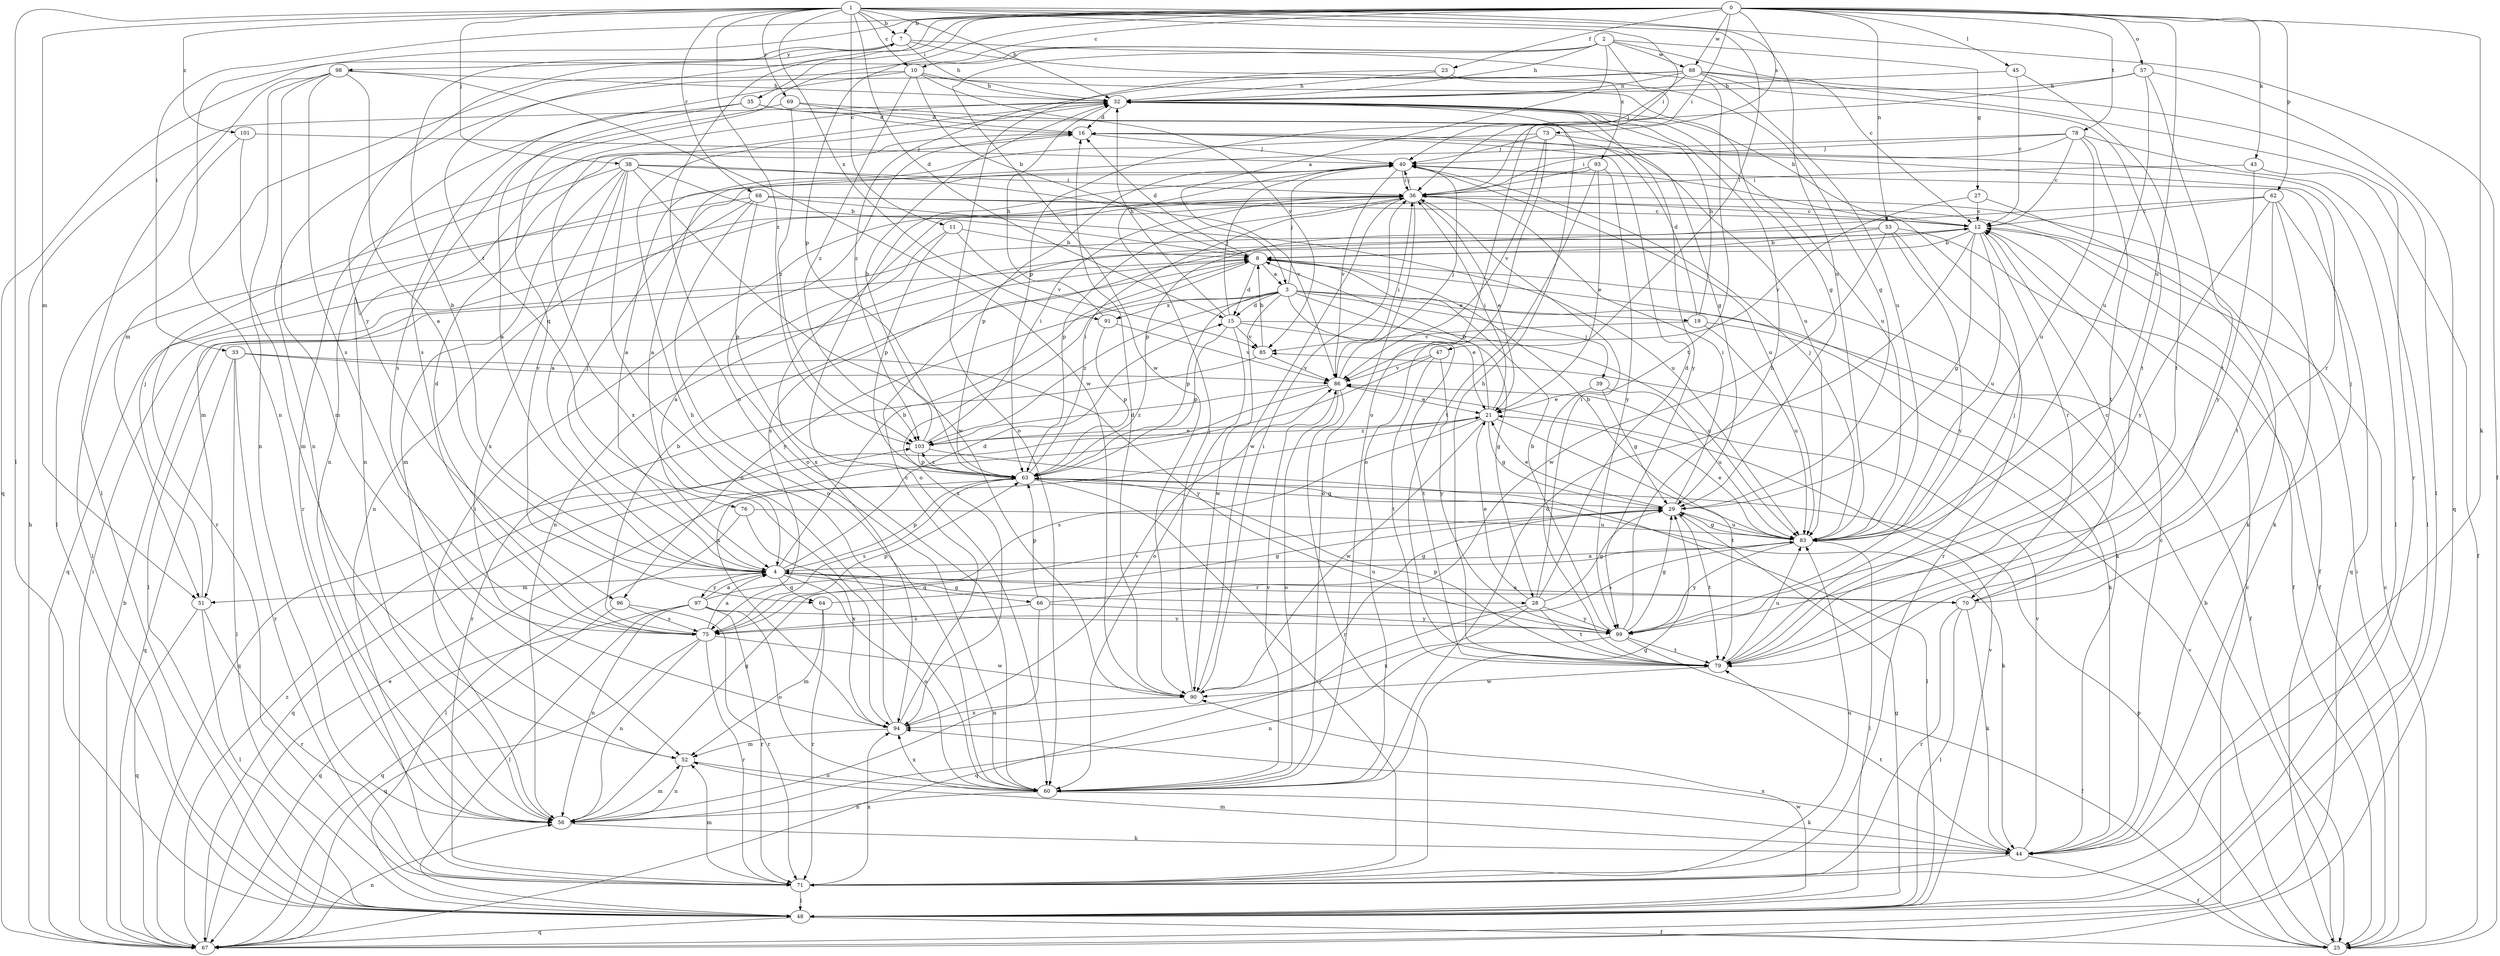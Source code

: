 strict digraph  {
0;
1;
2;
3;
4;
7;
8;
10;
11;
12;
15;
16;
19;
21;
23;
25;
27;
28;
29;
32;
33;
35;
36;
38;
39;
40;
43;
44;
45;
47;
48;
51;
52;
53;
56;
57;
60;
62;
63;
64;
66;
67;
68;
69;
70;
71;
73;
75;
76;
78;
79;
83;
85;
86;
88;
90;
91;
93;
94;
96;
97;
98;
99;
101;
103;
0 -> 7  [label=b];
0 -> 10  [label=c];
0 -> 23  [label=f];
0 -> 33  [label=i];
0 -> 35  [label=i];
0 -> 36  [label=i];
0 -> 43  [label=k];
0 -> 44  [label=k];
0 -> 45  [label=l];
0 -> 53  [label=n];
0 -> 56  [label=n];
0 -> 57  [label=o];
0 -> 60  [label=o];
0 -> 62  [label=p];
0 -> 63  [label=p];
0 -> 73  [label=s];
0 -> 76  [label=t];
0 -> 78  [label=t];
0 -> 83  [label=u];
0 -> 88  [label=w];
1 -> 7  [label=b];
1 -> 10  [label=c];
1 -> 11  [label=c];
1 -> 15  [label=d];
1 -> 25  [label=f];
1 -> 32  [label=h];
1 -> 36  [label=i];
1 -> 38  [label=j];
1 -> 47  [label=l];
1 -> 48  [label=l];
1 -> 51  [label=m];
1 -> 68  [label=r];
1 -> 69  [label=r];
1 -> 83  [label=u];
1 -> 91  [label=x];
1 -> 101  [label=z];
1 -> 103  [label=z];
2 -> 3  [label=a];
2 -> 12  [label=c];
2 -> 27  [label=g];
2 -> 32  [label=h];
2 -> 60  [label=o];
2 -> 64  [label=q];
2 -> 88  [label=w];
2 -> 90  [label=w];
2 -> 96  [label=y];
3 -> 15  [label=d];
3 -> 19  [label=e];
3 -> 21  [label=e];
3 -> 25  [label=f];
3 -> 28  [label=g];
3 -> 39  [label=j];
3 -> 40  [label=j];
3 -> 63  [label=p];
3 -> 90  [label=w];
3 -> 91  [label=x];
3 -> 96  [label=y];
3 -> 103  [label=z];
4 -> 7  [label=b];
4 -> 8  [label=b];
4 -> 15  [label=d];
4 -> 28  [label=g];
4 -> 40  [label=j];
4 -> 51  [label=m];
4 -> 60  [label=o];
4 -> 63  [label=p];
4 -> 64  [label=q];
4 -> 66  [label=q];
4 -> 70  [label=r];
4 -> 97  [label=y];
7 -> 32  [label=h];
7 -> 67  [label=q];
7 -> 79  [label=t];
7 -> 93  [label=x];
7 -> 98  [label=y];
8 -> 3  [label=a];
8 -> 15  [label=d];
8 -> 16  [label=d];
8 -> 44  [label=k];
8 -> 48  [label=l];
8 -> 94  [label=x];
10 -> 8  [label=b];
10 -> 29  [label=g];
10 -> 32  [label=h];
10 -> 51  [label=m];
10 -> 75  [label=s];
10 -> 85  [label=v];
10 -> 103  [label=z];
11 -> 4  [label=a];
11 -> 8  [label=b];
11 -> 63  [label=p];
11 -> 85  [label=v];
12 -> 8  [label=b];
12 -> 25  [label=f];
12 -> 29  [label=g];
12 -> 32  [label=h];
12 -> 51  [label=m];
12 -> 56  [label=n];
12 -> 60  [label=o];
12 -> 70  [label=r];
12 -> 83  [label=u];
15 -> 32  [label=h];
15 -> 40  [label=j];
15 -> 60  [label=o];
15 -> 63  [label=p];
15 -> 79  [label=t];
15 -> 83  [label=u];
15 -> 85  [label=v];
16 -> 40  [label=j];
16 -> 60  [label=o];
16 -> 70  [label=r];
16 -> 71  [label=r];
19 -> 16  [label=d];
19 -> 32  [label=h];
19 -> 44  [label=k];
19 -> 83  [label=u];
19 -> 85  [label=v];
21 -> 8  [label=b];
21 -> 29  [label=g];
21 -> 36  [label=i];
21 -> 75  [label=s];
21 -> 79  [label=t];
21 -> 90  [label=w];
21 -> 103  [label=z];
23 -> 29  [label=g];
23 -> 32  [label=h];
23 -> 60  [label=o];
25 -> 8  [label=b];
25 -> 12  [label=c];
25 -> 36  [label=i];
25 -> 63  [label=p];
25 -> 85  [label=v];
27 -> 12  [label=c];
27 -> 44  [label=k];
27 -> 86  [label=v];
28 -> 16  [label=d];
28 -> 21  [label=e];
28 -> 29  [label=g];
28 -> 36  [label=i];
28 -> 67  [label=q];
28 -> 79  [label=t];
28 -> 94  [label=x];
28 -> 99  [label=y];
29 -> 21  [label=e];
29 -> 36  [label=i];
29 -> 79  [label=t];
29 -> 83  [label=u];
32 -> 16  [label=d];
32 -> 56  [label=n];
32 -> 83  [label=u];
32 -> 94  [label=x];
32 -> 99  [label=y];
33 -> 48  [label=l];
33 -> 67  [label=q];
33 -> 71  [label=r];
33 -> 86  [label=v];
33 -> 99  [label=y];
35 -> 4  [label=a];
35 -> 16  [label=d];
35 -> 56  [label=n];
35 -> 83  [label=u];
36 -> 12  [label=c];
36 -> 21  [label=e];
36 -> 40  [label=j];
36 -> 60  [label=o];
36 -> 63  [label=p];
36 -> 67  [label=q];
36 -> 90  [label=w];
36 -> 94  [label=x];
38 -> 4  [label=a];
38 -> 8  [label=b];
38 -> 36  [label=i];
38 -> 52  [label=m];
38 -> 60  [label=o];
38 -> 71  [label=r];
38 -> 86  [label=v];
38 -> 90  [label=w];
38 -> 94  [label=x];
39 -> 21  [label=e];
39 -> 29  [label=g];
39 -> 83  [label=u];
40 -> 36  [label=i];
40 -> 63  [label=p];
40 -> 83  [label=u];
40 -> 86  [label=v];
43 -> 25  [label=f];
43 -> 36  [label=i];
43 -> 99  [label=y];
44 -> 12  [label=c];
44 -> 25  [label=f];
44 -> 52  [label=m];
44 -> 71  [label=r];
44 -> 79  [label=t];
44 -> 86  [label=v];
44 -> 94  [label=x];
45 -> 12  [label=c];
45 -> 32  [label=h];
45 -> 79  [label=t];
47 -> 79  [label=t];
47 -> 86  [label=v];
47 -> 94  [label=x];
47 -> 99  [label=y];
48 -> 25  [label=f];
48 -> 29  [label=g];
48 -> 67  [label=q];
48 -> 86  [label=v];
48 -> 90  [label=w];
51 -> 40  [label=j];
51 -> 48  [label=l];
51 -> 67  [label=q];
51 -> 71  [label=r];
52 -> 56  [label=n];
52 -> 60  [label=o];
53 -> 8  [label=b];
53 -> 25  [label=f];
53 -> 71  [label=r];
53 -> 75  [label=s];
53 -> 90  [label=w];
53 -> 99  [label=y];
56 -> 29  [label=g];
56 -> 36  [label=i];
56 -> 44  [label=k];
56 -> 52  [label=m];
57 -> 32  [label=h];
57 -> 63  [label=p];
57 -> 67  [label=q];
57 -> 79  [label=t];
57 -> 83  [label=u];
60 -> 29  [label=g];
60 -> 44  [label=k];
60 -> 56  [label=n];
60 -> 86  [label=v];
60 -> 94  [label=x];
62 -> 12  [label=c];
62 -> 44  [label=k];
62 -> 63  [label=p];
62 -> 67  [label=q];
62 -> 79  [label=t];
62 -> 99  [label=y];
63 -> 29  [label=g];
63 -> 36  [label=i];
63 -> 44  [label=k];
63 -> 67  [label=q];
63 -> 71  [label=r];
63 -> 75  [label=s];
63 -> 103  [label=z];
64 -> 29  [label=g];
64 -> 52  [label=m];
64 -> 71  [label=r];
66 -> 29  [label=g];
66 -> 56  [label=n];
66 -> 63  [label=p];
66 -> 75  [label=s];
66 -> 99  [label=y];
67 -> 8  [label=b];
67 -> 12  [label=c];
67 -> 21  [label=e];
67 -> 32  [label=h];
67 -> 36  [label=i];
67 -> 56  [label=n];
67 -> 103  [label=z];
68 -> 12  [label=c];
68 -> 25  [label=f];
68 -> 48  [label=l];
68 -> 56  [label=n];
68 -> 60  [label=o];
68 -> 63  [label=p];
68 -> 83  [label=u];
69 -> 16  [label=d];
69 -> 29  [label=g];
69 -> 75  [label=s];
69 -> 103  [label=z];
70 -> 4  [label=a];
70 -> 12  [label=c];
70 -> 40  [label=j];
70 -> 44  [label=k];
70 -> 48  [label=l];
70 -> 71  [label=r];
71 -> 48  [label=l];
71 -> 52  [label=m];
71 -> 83  [label=u];
71 -> 94  [label=x];
73 -> 4  [label=a];
73 -> 40  [label=j];
73 -> 48  [label=l];
73 -> 60  [label=o];
73 -> 86  [label=v];
75 -> 4  [label=a];
75 -> 8  [label=b];
75 -> 16  [label=d];
75 -> 56  [label=n];
75 -> 63  [label=p];
75 -> 67  [label=q];
75 -> 71  [label=r];
75 -> 90  [label=w];
76 -> 48  [label=l];
76 -> 83  [label=u];
76 -> 94  [label=x];
78 -> 4  [label=a];
78 -> 12  [label=c];
78 -> 36  [label=i];
78 -> 40  [label=j];
78 -> 48  [label=l];
78 -> 79  [label=t];
78 -> 83  [label=u];
79 -> 32  [label=h];
79 -> 40  [label=j];
79 -> 63  [label=p];
79 -> 83  [label=u];
79 -> 90  [label=w];
83 -> 4  [label=a];
83 -> 8  [label=b];
83 -> 21  [label=e];
83 -> 29  [label=g];
83 -> 40  [label=j];
83 -> 48  [label=l];
83 -> 75  [label=s];
83 -> 99  [label=y];
85 -> 8  [label=b];
85 -> 71  [label=r];
85 -> 86  [label=v];
86 -> 21  [label=e];
86 -> 36  [label=i];
86 -> 40  [label=j];
86 -> 60  [label=o];
86 -> 67  [label=q];
86 -> 71  [label=r];
86 -> 103  [label=z];
88 -> 32  [label=h];
88 -> 40  [label=j];
88 -> 48  [label=l];
88 -> 56  [label=n];
88 -> 71  [label=r];
88 -> 79  [label=t];
88 -> 83  [label=u];
88 -> 103  [label=z];
90 -> 16  [label=d];
90 -> 36  [label=i];
90 -> 40  [label=j];
90 -> 94  [label=x];
91 -> 32  [label=h];
91 -> 63  [label=p];
91 -> 86  [label=v];
93 -> 21  [label=e];
93 -> 36  [label=i];
93 -> 60  [label=o];
93 -> 79  [label=t];
93 -> 99  [label=y];
94 -> 12  [label=c];
94 -> 32  [label=h];
94 -> 52  [label=m];
94 -> 86  [label=v];
96 -> 67  [label=q];
96 -> 71  [label=r];
96 -> 75  [label=s];
97 -> 4  [label=a];
97 -> 48  [label=l];
97 -> 56  [label=n];
97 -> 60  [label=o];
97 -> 67  [label=q];
97 -> 71  [label=r];
97 -> 83  [label=u];
97 -> 99  [label=y];
98 -> 4  [label=a];
98 -> 32  [label=h];
98 -> 48  [label=l];
98 -> 52  [label=m];
98 -> 56  [label=n];
98 -> 75  [label=s];
98 -> 90  [label=w];
99 -> 8  [label=b];
99 -> 25  [label=f];
99 -> 29  [label=g];
99 -> 32  [label=h];
99 -> 56  [label=n];
99 -> 79  [label=t];
101 -> 40  [label=j];
101 -> 48  [label=l];
101 -> 52  [label=m];
103 -> 21  [label=e];
103 -> 32  [label=h];
103 -> 36  [label=i];
103 -> 48  [label=l];
103 -> 63  [label=p];
}

